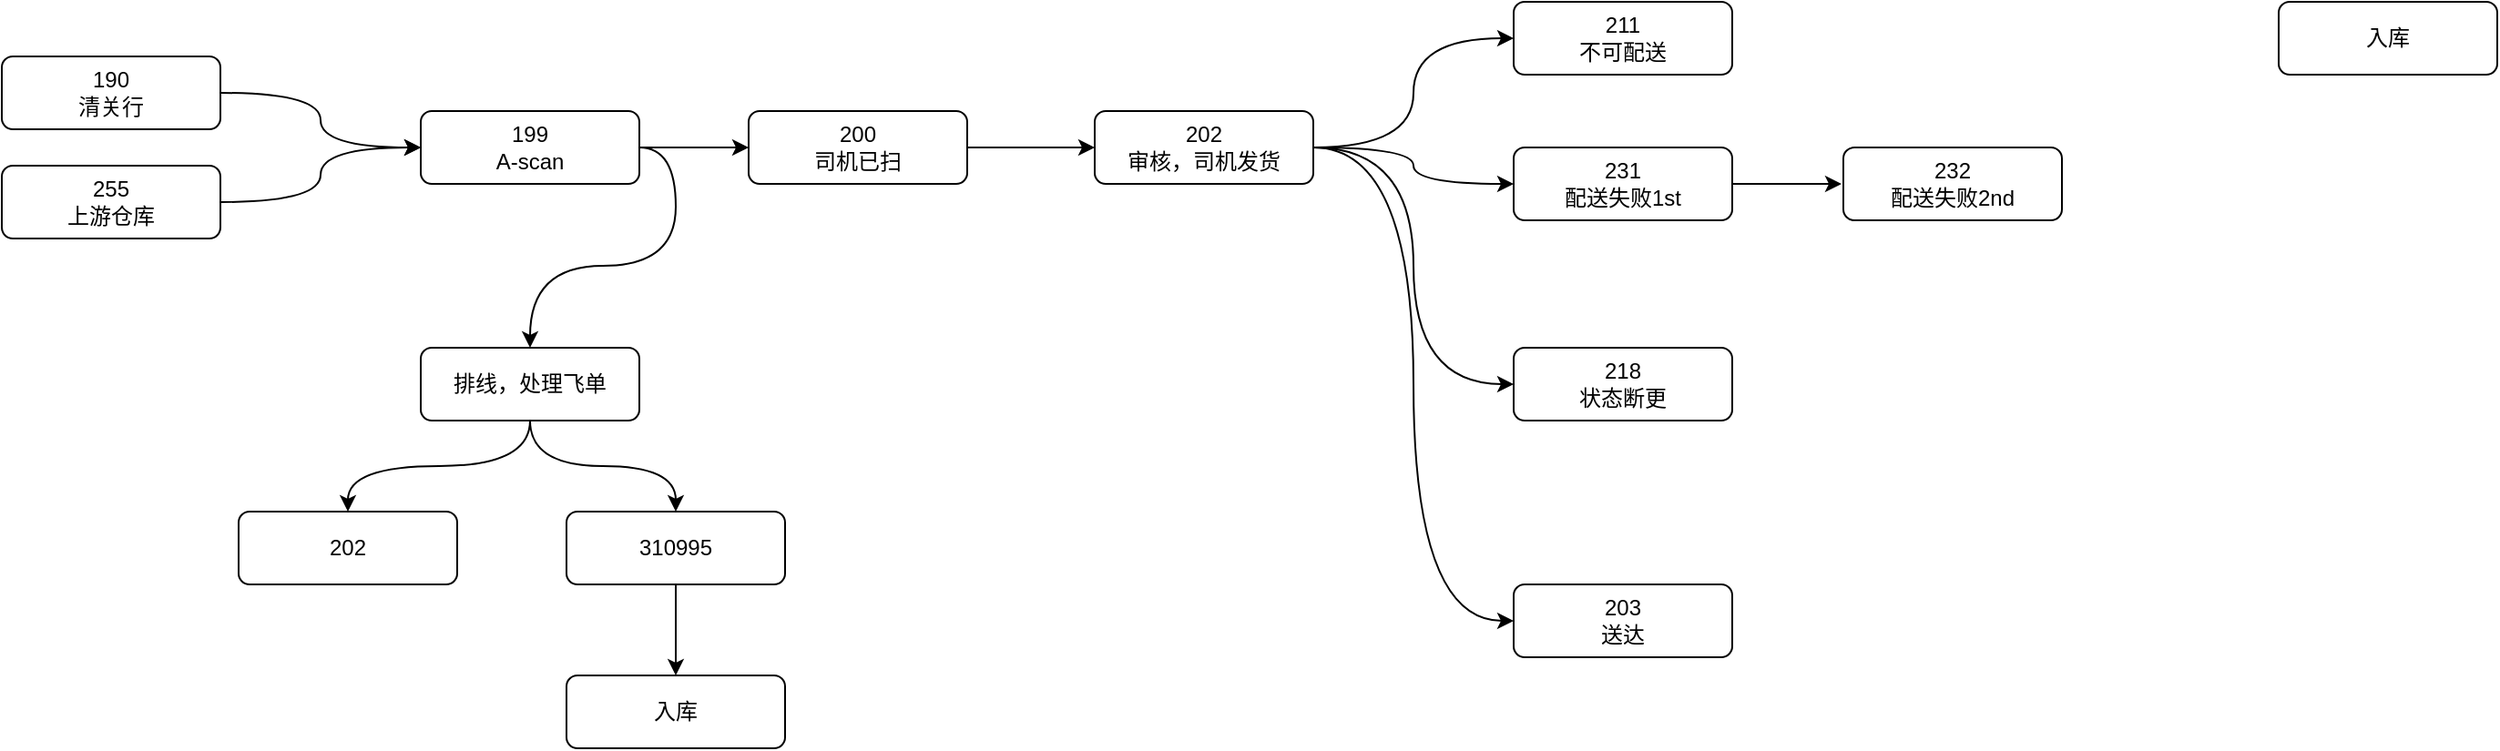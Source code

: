 <mxfile version="24.7.17">
  <diagram id="C5RBs43oDa-KdzZeNtuy" name="Page-1">
    <mxGraphModel dx="1426" dy="901" grid="1" gridSize="10" guides="1" tooltips="1" connect="1" arrows="1" fold="1" page="1" pageScale="1" pageWidth="827" pageHeight="1169" math="0" shadow="0">
      <root>
        <mxCell id="WIyWlLk6GJQsqaUBKTNV-0" />
        <mxCell id="WIyWlLk6GJQsqaUBKTNV-1" parent="WIyWlLk6GJQsqaUBKTNV-0" />
        <mxCell id="VzRjQSMVrOHmQdl7SLVF-17" style="edgeStyle=orthogonalEdgeStyle;rounded=0;orthogonalLoop=1;jettySize=auto;html=1;exitX=1;exitY=0.5;exitDx=0;exitDy=0;entryX=0;entryY=0.5;entryDx=0;entryDy=0;curved=1;" edge="1" parent="WIyWlLk6GJQsqaUBKTNV-1" source="WIyWlLk6GJQsqaUBKTNV-3" target="VzRjQSMVrOHmQdl7SLVF-6">
          <mxGeometry relative="1" as="geometry" />
        </mxCell>
        <mxCell id="WIyWlLk6GJQsqaUBKTNV-3" value="255&lt;div&gt;上游仓库&lt;/div&gt;" style="rounded=1;whiteSpace=wrap;html=1;fontSize=12;glass=0;strokeWidth=1;shadow=0;" parent="WIyWlLk6GJQsqaUBKTNV-1" vertex="1">
          <mxGeometry x="170" y="150" width="120" height="40" as="geometry" />
        </mxCell>
        <mxCell id="VzRjQSMVrOHmQdl7SLVF-16" style="edgeStyle=orthogonalEdgeStyle;rounded=0;orthogonalLoop=1;jettySize=auto;html=1;exitX=1;exitY=0.5;exitDx=0;exitDy=0;entryX=0;entryY=0.5;entryDx=0;entryDy=0;curved=1;" edge="1" parent="WIyWlLk6GJQsqaUBKTNV-1" source="VzRjQSMVrOHmQdl7SLVF-4" target="VzRjQSMVrOHmQdl7SLVF-6">
          <mxGeometry relative="1" as="geometry" />
        </mxCell>
        <mxCell id="VzRjQSMVrOHmQdl7SLVF-4" value="190&lt;div&gt;清关行&lt;/div&gt;" style="rounded=1;whiteSpace=wrap;html=1;fontSize=12;glass=0;strokeWidth=1;shadow=0;" vertex="1" parent="WIyWlLk6GJQsqaUBKTNV-1">
          <mxGeometry x="170" y="90" width="120" height="40" as="geometry" />
        </mxCell>
        <mxCell id="VzRjQSMVrOHmQdl7SLVF-19" style="edgeStyle=orthogonalEdgeStyle;rounded=0;orthogonalLoop=1;jettySize=auto;html=1;exitX=1;exitY=0.5;exitDx=0;exitDy=0;entryX=0;entryY=0.5;entryDx=0;entryDy=0;" edge="1" parent="WIyWlLk6GJQsqaUBKTNV-1" source="VzRjQSMVrOHmQdl7SLVF-5">
          <mxGeometry relative="1" as="geometry">
            <mxPoint x="770" y="140" as="targetPoint" />
          </mxGeometry>
        </mxCell>
        <mxCell id="VzRjQSMVrOHmQdl7SLVF-5" value="200&lt;div&gt;司机已扫&lt;/div&gt;" style="rounded=1;whiteSpace=wrap;html=1;fontSize=12;glass=0;strokeWidth=1;shadow=0;" vertex="1" parent="WIyWlLk6GJQsqaUBKTNV-1">
          <mxGeometry x="580" y="120" width="120" height="40" as="geometry" />
        </mxCell>
        <mxCell id="VzRjQSMVrOHmQdl7SLVF-18" style="edgeStyle=orthogonalEdgeStyle;rounded=0;orthogonalLoop=1;jettySize=auto;html=1;exitX=1;exitY=0.5;exitDx=0;exitDy=0;entryX=0;entryY=0.5;entryDx=0;entryDy=0;" edge="1" parent="WIyWlLk6GJQsqaUBKTNV-1" source="VzRjQSMVrOHmQdl7SLVF-6" target="VzRjQSMVrOHmQdl7SLVF-5">
          <mxGeometry relative="1" as="geometry" />
        </mxCell>
        <mxCell id="VzRjQSMVrOHmQdl7SLVF-31" style="edgeStyle=orthogonalEdgeStyle;rounded=0;orthogonalLoop=1;jettySize=auto;html=1;exitX=1;exitY=0.5;exitDx=0;exitDy=0;curved=1;" edge="1" parent="WIyWlLk6GJQsqaUBKTNV-1" source="VzRjQSMVrOHmQdl7SLVF-6" target="VzRjQSMVrOHmQdl7SLVF-28">
          <mxGeometry relative="1" as="geometry" />
        </mxCell>
        <mxCell id="VzRjQSMVrOHmQdl7SLVF-6" value="199&lt;div&gt;A-scan&lt;/div&gt;" style="rounded=1;whiteSpace=wrap;html=1;fontSize=12;glass=0;strokeWidth=1;shadow=0;" vertex="1" parent="WIyWlLk6GJQsqaUBKTNV-1">
          <mxGeometry x="400" y="120" width="120" height="40" as="geometry" />
        </mxCell>
        <mxCell id="VzRjQSMVrOHmQdl7SLVF-8" value="&lt;div&gt;218&lt;/div&gt;&lt;div&gt;状态断更&lt;/div&gt;" style="rounded=1;whiteSpace=wrap;html=1;fontSize=12;glass=0;strokeWidth=1;shadow=0;" vertex="1" parent="WIyWlLk6GJQsqaUBKTNV-1">
          <mxGeometry x="1000" y="250" width="120" height="40" as="geometry" />
        </mxCell>
        <mxCell id="VzRjQSMVrOHmQdl7SLVF-21" style="edgeStyle=orthogonalEdgeStyle;rounded=0;orthogonalLoop=1;jettySize=auto;html=1;exitX=1;exitY=0.5;exitDx=0;exitDy=0;entryX=0;entryY=0.5;entryDx=0;entryDy=0;curved=1;" edge="1" parent="WIyWlLk6GJQsqaUBKTNV-1" source="VzRjQSMVrOHmQdl7SLVF-10" target="VzRjQSMVrOHmQdl7SLVF-11">
          <mxGeometry relative="1" as="geometry" />
        </mxCell>
        <mxCell id="VzRjQSMVrOHmQdl7SLVF-22" style="edgeStyle=orthogonalEdgeStyle;rounded=0;orthogonalLoop=1;jettySize=auto;html=1;exitX=1;exitY=0.5;exitDx=0;exitDy=0;entryX=0;entryY=0.5;entryDx=0;entryDy=0;curved=1;" edge="1" parent="WIyWlLk6GJQsqaUBKTNV-1" source="VzRjQSMVrOHmQdl7SLVF-10" target="VzRjQSMVrOHmQdl7SLVF-12">
          <mxGeometry relative="1" as="geometry" />
        </mxCell>
        <mxCell id="VzRjQSMVrOHmQdl7SLVF-23" style="edgeStyle=orthogonalEdgeStyle;rounded=0;orthogonalLoop=1;jettySize=auto;html=1;exitX=1;exitY=0.5;exitDx=0;exitDy=0;entryX=0;entryY=0.5;entryDx=0;entryDy=0;curved=1;" edge="1" parent="WIyWlLk6GJQsqaUBKTNV-1" source="VzRjQSMVrOHmQdl7SLVF-10" target="VzRjQSMVrOHmQdl7SLVF-8">
          <mxGeometry relative="1" as="geometry" />
        </mxCell>
        <mxCell id="VzRjQSMVrOHmQdl7SLVF-24" style="edgeStyle=orthogonalEdgeStyle;rounded=0;orthogonalLoop=1;jettySize=auto;html=1;exitX=1;exitY=0.5;exitDx=0;exitDy=0;entryX=0;entryY=0.5;entryDx=0;entryDy=0;curved=1;" edge="1" parent="WIyWlLk6GJQsqaUBKTNV-1" source="VzRjQSMVrOHmQdl7SLVF-10" target="VzRjQSMVrOHmQdl7SLVF-13">
          <mxGeometry relative="1" as="geometry" />
        </mxCell>
        <mxCell id="VzRjQSMVrOHmQdl7SLVF-10" value="&lt;div&gt;202&lt;/div&gt;&lt;div&gt;审核，司机发货&lt;/div&gt;" style="rounded=1;whiteSpace=wrap;html=1;fontSize=12;glass=0;strokeWidth=1;shadow=0;" vertex="1" parent="WIyWlLk6GJQsqaUBKTNV-1">
          <mxGeometry x="770" y="120" width="120" height="40" as="geometry" />
        </mxCell>
        <mxCell id="VzRjQSMVrOHmQdl7SLVF-11" value="&lt;div&gt;211&lt;/div&gt;&lt;div&gt;不可配送&lt;/div&gt;" style="rounded=1;whiteSpace=wrap;html=1;fontSize=12;glass=0;strokeWidth=1;shadow=0;" vertex="1" parent="WIyWlLk6GJQsqaUBKTNV-1">
          <mxGeometry x="1000" y="60" width="120" height="40" as="geometry" />
        </mxCell>
        <mxCell id="VzRjQSMVrOHmQdl7SLVF-27" style="edgeStyle=orthogonalEdgeStyle;rounded=0;orthogonalLoop=1;jettySize=auto;html=1;exitX=1;exitY=0.5;exitDx=0;exitDy=0;" edge="1" parent="WIyWlLk6GJQsqaUBKTNV-1" source="VzRjQSMVrOHmQdl7SLVF-12">
          <mxGeometry relative="1" as="geometry">
            <mxPoint x="1180" y="160" as="targetPoint" />
          </mxGeometry>
        </mxCell>
        <mxCell id="VzRjQSMVrOHmQdl7SLVF-12" value="&lt;div&gt;231&lt;/div&gt;&lt;div&gt;配送失败1st&lt;/div&gt;" style="rounded=1;whiteSpace=wrap;html=1;fontSize=12;glass=0;strokeWidth=1;shadow=0;" vertex="1" parent="WIyWlLk6GJQsqaUBKTNV-1">
          <mxGeometry x="1000" y="140" width="120" height="40" as="geometry" />
        </mxCell>
        <mxCell id="VzRjQSMVrOHmQdl7SLVF-13" value="&lt;div&gt;203&lt;/div&gt;&lt;div&gt;送达&lt;/div&gt;" style="rounded=1;whiteSpace=wrap;html=1;fontSize=12;glass=0;strokeWidth=1;shadow=0;" vertex="1" parent="WIyWlLk6GJQsqaUBKTNV-1">
          <mxGeometry x="1000" y="380" width="120" height="40" as="geometry" />
        </mxCell>
        <mxCell id="VzRjQSMVrOHmQdl7SLVF-25" value="&lt;div&gt;入库&lt;/div&gt;" style="rounded=1;whiteSpace=wrap;html=1;fontSize=12;glass=0;strokeWidth=1;shadow=0;" vertex="1" parent="WIyWlLk6GJQsqaUBKTNV-1">
          <mxGeometry x="1420" y="60" width="120" height="40" as="geometry" />
        </mxCell>
        <mxCell id="VzRjQSMVrOHmQdl7SLVF-26" value="&lt;div&gt;232&lt;/div&gt;&lt;div&gt;配送失败2nd&lt;/div&gt;" style="rounded=1;whiteSpace=wrap;html=1;fontSize=12;glass=0;strokeWidth=1;shadow=0;" vertex="1" parent="WIyWlLk6GJQsqaUBKTNV-1">
          <mxGeometry x="1181" y="140" width="120" height="40" as="geometry" />
        </mxCell>
        <mxCell id="VzRjQSMVrOHmQdl7SLVF-35" style="edgeStyle=orthogonalEdgeStyle;rounded=0;orthogonalLoop=1;jettySize=auto;html=1;exitX=0.5;exitY=1;exitDx=0;exitDy=0;entryX=0.5;entryY=0;entryDx=0;entryDy=0;curved=1;" edge="1" parent="WIyWlLk6GJQsqaUBKTNV-1" source="VzRjQSMVrOHmQdl7SLVF-28" target="VzRjQSMVrOHmQdl7SLVF-29">
          <mxGeometry relative="1" as="geometry" />
        </mxCell>
        <mxCell id="VzRjQSMVrOHmQdl7SLVF-36" style="edgeStyle=orthogonalEdgeStyle;rounded=0;orthogonalLoop=1;jettySize=auto;html=1;exitX=0.5;exitY=1;exitDx=0;exitDy=0;curved=1;" edge="1" parent="WIyWlLk6GJQsqaUBKTNV-1" source="VzRjQSMVrOHmQdl7SLVF-28" target="VzRjQSMVrOHmQdl7SLVF-30">
          <mxGeometry relative="1" as="geometry" />
        </mxCell>
        <mxCell id="VzRjQSMVrOHmQdl7SLVF-28" value="排线，处理飞单" style="rounded=1;whiteSpace=wrap;html=1;fontSize=12;glass=0;strokeWidth=1;shadow=0;" vertex="1" parent="WIyWlLk6GJQsqaUBKTNV-1">
          <mxGeometry x="400" y="250" width="120" height="40" as="geometry" />
        </mxCell>
        <mxCell id="VzRjQSMVrOHmQdl7SLVF-29" value="202" style="rounded=1;whiteSpace=wrap;html=1;fontSize=12;glass=0;strokeWidth=1;shadow=0;" vertex="1" parent="WIyWlLk6GJQsqaUBKTNV-1">
          <mxGeometry x="300" y="340" width="120" height="40" as="geometry" />
        </mxCell>
        <mxCell id="VzRjQSMVrOHmQdl7SLVF-37" style="edgeStyle=orthogonalEdgeStyle;rounded=0;orthogonalLoop=1;jettySize=auto;html=1;exitX=0.5;exitY=1;exitDx=0;exitDy=0;entryX=0.5;entryY=0;entryDx=0;entryDy=0;" edge="1" parent="WIyWlLk6GJQsqaUBKTNV-1" source="VzRjQSMVrOHmQdl7SLVF-30" target="VzRjQSMVrOHmQdl7SLVF-32">
          <mxGeometry relative="1" as="geometry" />
        </mxCell>
        <mxCell id="VzRjQSMVrOHmQdl7SLVF-30" value="310995" style="rounded=1;whiteSpace=wrap;html=1;fontSize=12;glass=0;strokeWidth=1;shadow=0;" vertex="1" parent="WIyWlLk6GJQsqaUBKTNV-1">
          <mxGeometry x="480" y="340" width="120" height="40" as="geometry" />
        </mxCell>
        <mxCell id="VzRjQSMVrOHmQdl7SLVF-32" value="入库" style="rounded=1;whiteSpace=wrap;html=1;fontSize=12;glass=0;strokeWidth=1;shadow=0;" vertex="1" parent="WIyWlLk6GJQsqaUBKTNV-1">
          <mxGeometry x="480" y="430" width="120" height="40" as="geometry" />
        </mxCell>
      </root>
    </mxGraphModel>
  </diagram>
</mxfile>
